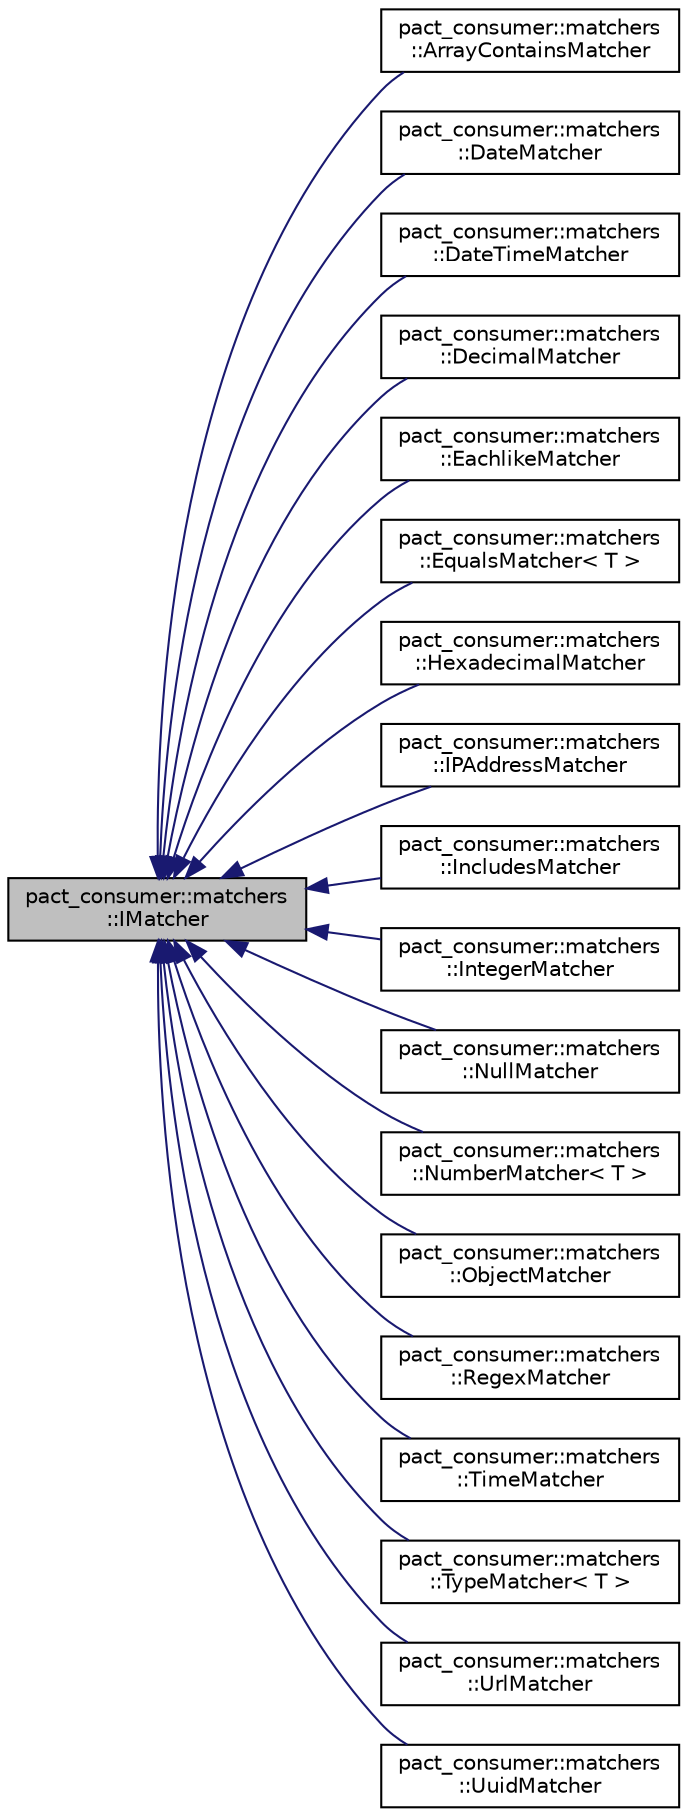 digraph "pact_consumer::matchers::IMatcher"
{
 // LATEX_PDF_SIZE
  edge [fontname="Helvetica",fontsize="10",labelfontname="Helvetica",labelfontsize="10"];
  node [fontname="Helvetica",fontsize="10",shape=record];
  rankdir="LR";
  Node1 [label="pact_consumer::matchers\l::IMatcher",height=0.2,width=0.4,color="black", fillcolor="grey75", style="filled", fontcolor="black",tooltip=" "];
  Node1 -> Node2 [dir="back",color="midnightblue",fontsize="10",style="solid",fontname="Helvetica"];
  Node2 [label="pact_consumer::matchers\l::ArrayContainsMatcher",height=0.2,width=0.4,color="black", fillcolor="white", style="filled",URL="$classpact__consumer_1_1matchers_1_1ArrayContainsMatcher.html",tooltip=" "];
  Node1 -> Node3 [dir="back",color="midnightblue",fontsize="10",style="solid",fontname="Helvetica"];
  Node3 [label="pact_consumer::matchers\l::DateMatcher",height=0.2,width=0.4,color="black", fillcolor="white", style="filled",URL="$classpact__consumer_1_1matchers_1_1DateMatcher.html",tooltip=" "];
  Node1 -> Node4 [dir="back",color="midnightblue",fontsize="10",style="solid",fontname="Helvetica"];
  Node4 [label="pact_consumer::matchers\l::DateTimeMatcher",height=0.2,width=0.4,color="black", fillcolor="white", style="filled",URL="$classpact__consumer_1_1matchers_1_1DateTimeMatcher.html",tooltip=" "];
  Node1 -> Node5 [dir="back",color="midnightblue",fontsize="10",style="solid",fontname="Helvetica"];
  Node5 [label="pact_consumer::matchers\l::DecimalMatcher",height=0.2,width=0.4,color="black", fillcolor="white", style="filled",URL="$classpact__consumer_1_1matchers_1_1DecimalMatcher.html",tooltip=" "];
  Node1 -> Node6 [dir="back",color="midnightblue",fontsize="10",style="solid",fontname="Helvetica"];
  Node6 [label="pact_consumer::matchers\l::EachlikeMatcher",height=0.2,width=0.4,color="black", fillcolor="white", style="filled",URL="$classpact__consumer_1_1matchers_1_1EachlikeMatcher.html",tooltip=" "];
  Node1 -> Node7 [dir="back",color="midnightblue",fontsize="10",style="solid",fontname="Helvetica"];
  Node7 [label="pact_consumer::matchers\l::EqualsMatcher\< T \>",height=0.2,width=0.4,color="black", fillcolor="white", style="filled",URL="$classpact__consumer_1_1matchers_1_1EqualsMatcher.html",tooltip=" "];
  Node1 -> Node8 [dir="back",color="midnightblue",fontsize="10",style="solid",fontname="Helvetica"];
  Node8 [label="pact_consumer::matchers\l::HexadecimalMatcher",height=0.2,width=0.4,color="black", fillcolor="white", style="filled",URL="$classpact__consumer_1_1matchers_1_1HexadecimalMatcher.html",tooltip=" "];
  Node1 -> Node9 [dir="back",color="midnightblue",fontsize="10",style="solid",fontname="Helvetica"];
  Node9 [label="pact_consumer::matchers\l::IPAddressMatcher",height=0.2,width=0.4,color="black", fillcolor="white", style="filled",URL="$classpact__consumer_1_1matchers_1_1IPAddressMatcher.html",tooltip=" "];
  Node1 -> Node10 [dir="back",color="midnightblue",fontsize="10",style="solid",fontname="Helvetica"];
  Node10 [label="pact_consumer::matchers\l::IncludesMatcher",height=0.2,width=0.4,color="black", fillcolor="white", style="filled",URL="$classpact__consumer_1_1matchers_1_1IncludesMatcher.html",tooltip=" "];
  Node1 -> Node11 [dir="back",color="midnightblue",fontsize="10",style="solid",fontname="Helvetica"];
  Node11 [label="pact_consumer::matchers\l::IntegerMatcher",height=0.2,width=0.4,color="black", fillcolor="white", style="filled",URL="$classpact__consumer_1_1matchers_1_1IntegerMatcher.html",tooltip=" "];
  Node1 -> Node12 [dir="back",color="midnightblue",fontsize="10",style="solid",fontname="Helvetica"];
  Node12 [label="pact_consumer::matchers\l::NullMatcher",height=0.2,width=0.4,color="black", fillcolor="white", style="filled",URL="$classpact__consumer_1_1matchers_1_1NullMatcher.html",tooltip=" "];
  Node1 -> Node13 [dir="back",color="midnightblue",fontsize="10",style="solid",fontname="Helvetica"];
  Node13 [label="pact_consumer::matchers\l::NumberMatcher\< T \>",height=0.2,width=0.4,color="black", fillcolor="white", style="filled",URL="$classpact__consumer_1_1matchers_1_1NumberMatcher.html",tooltip=" "];
  Node1 -> Node14 [dir="back",color="midnightblue",fontsize="10",style="solid",fontname="Helvetica"];
  Node14 [label="pact_consumer::matchers\l::ObjectMatcher",height=0.2,width=0.4,color="black", fillcolor="white", style="filled",URL="$classpact__consumer_1_1matchers_1_1ObjectMatcher.html",tooltip=" "];
  Node1 -> Node15 [dir="back",color="midnightblue",fontsize="10",style="solid",fontname="Helvetica"];
  Node15 [label="pact_consumer::matchers\l::RegexMatcher",height=0.2,width=0.4,color="black", fillcolor="white", style="filled",URL="$classpact__consumer_1_1matchers_1_1RegexMatcher.html",tooltip=" "];
  Node1 -> Node16 [dir="back",color="midnightblue",fontsize="10",style="solid",fontname="Helvetica"];
  Node16 [label="pact_consumer::matchers\l::TimeMatcher",height=0.2,width=0.4,color="black", fillcolor="white", style="filled",URL="$classpact__consumer_1_1matchers_1_1TimeMatcher.html",tooltip=" "];
  Node1 -> Node17 [dir="back",color="midnightblue",fontsize="10",style="solid",fontname="Helvetica"];
  Node17 [label="pact_consumer::matchers\l::TypeMatcher\< T \>",height=0.2,width=0.4,color="black", fillcolor="white", style="filled",URL="$classpact__consumer_1_1matchers_1_1TypeMatcher.html",tooltip=" "];
  Node1 -> Node18 [dir="back",color="midnightblue",fontsize="10",style="solid",fontname="Helvetica"];
  Node18 [label="pact_consumer::matchers\l::UrlMatcher",height=0.2,width=0.4,color="black", fillcolor="white", style="filled",URL="$classpact__consumer_1_1matchers_1_1UrlMatcher.html",tooltip=" "];
  Node1 -> Node19 [dir="back",color="midnightblue",fontsize="10",style="solid",fontname="Helvetica"];
  Node19 [label="pact_consumer::matchers\l::UuidMatcher",height=0.2,width=0.4,color="black", fillcolor="white", style="filled",URL="$classpact__consumer_1_1matchers_1_1UuidMatcher.html",tooltip=" "];
}
